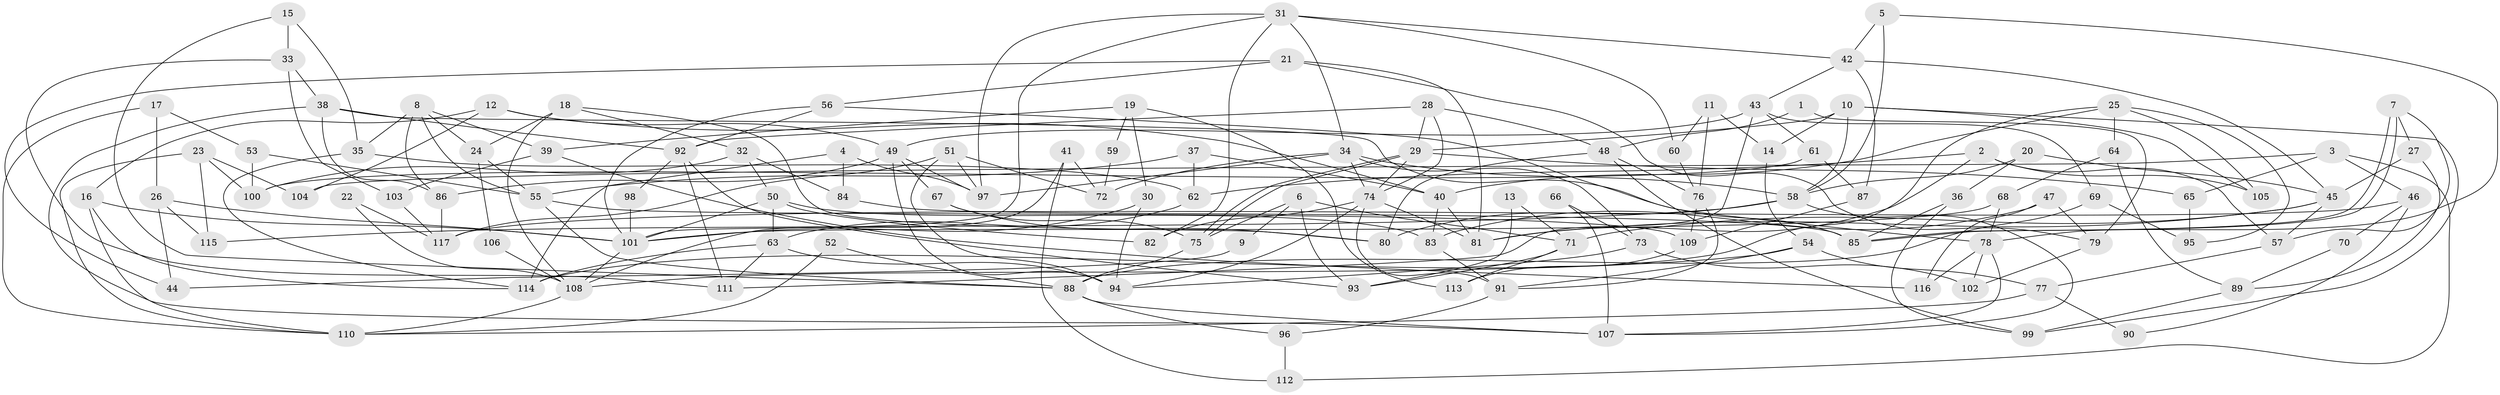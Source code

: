 // coarse degree distribution, {2: 0.0684931506849315, 5: 0.1917808219178082, 4: 0.1917808219178082, 7: 0.1232876712328767, 3: 0.1780821917808219, 6: 0.1232876712328767, 8: 0.0821917808219178, 11: 0.0273972602739726, 10: 0.0136986301369863}
// Generated by graph-tools (version 1.1) at 2025/41/03/06/25 10:41:57]
// undirected, 117 vertices, 234 edges
graph export_dot {
graph [start="1"]
  node [color=gray90,style=filled];
  1;
  2;
  3;
  4;
  5;
  6;
  7;
  8;
  9;
  10;
  11;
  12;
  13;
  14;
  15;
  16;
  17;
  18;
  19;
  20;
  21;
  22;
  23;
  24;
  25;
  26;
  27;
  28;
  29;
  30;
  31;
  32;
  33;
  34;
  35;
  36;
  37;
  38;
  39;
  40;
  41;
  42;
  43;
  44;
  45;
  46;
  47;
  48;
  49;
  50;
  51;
  52;
  53;
  54;
  55;
  56;
  57;
  58;
  59;
  60;
  61;
  62;
  63;
  64;
  65;
  66;
  67;
  68;
  69;
  70;
  71;
  72;
  73;
  74;
  75;
  76;
  77;
  78;
  79;
  80;
  81;
  82;
  83;
  84;
  85;
  86;
  87;
  88;
  89;
  90;
  91;
  92;
  93;
  94;
  95;
  96;
  97;
  98;
  99;
  100;
  101;
  102;
  103;
  104;
  105;
  106;
  107;
  108;
  109;
  110;
  111;
  112;
  113;
  114;
  115;
  116;
  117;
  1 -- 79;
  1 -- 48;
  2 -- 105;
  2 -- 62;
  2 -- 57;
  2 -- 81;
  3 -- 112;
  3 -- 65;
  3 -- 46;
  3 -- 104;
  4 -- 97;
  4 -- 114;
  4 -- 84;
  5 -- 58;
  5 -- 78;
  5 -- 42;
  6 -- 71;
  6 -- 75;
  6 -- 9;
  6 -- 93;
  7 -- 57;
  7 -- 85;
  7 -- 85;
  7 -- 27;
  8 -- 24;
  8 -- 86;
  8 -- 35;
  8 -- 39;
  8 -- 55;
  9 -- 44;
  10 -- 29;
  10 -- 99;
  10 -- 14;
  10 -- 58;
  10 -- 105;
  11 -- 76;
  11 -- 60;
  11 -- 14;
  12 -- 16;
  12 -- 40;
  12 -- 49;
  12 -- 104;
  13 -- 71;
  13 -- 93;
  14 -- 54;
  15 -- 33;
  15 -- 88;
  15 -- 35;
  16 -- 110;
  16 -- 101;
  16 -- 114;
  17 -- 53;
  17 -- 26;
  17 -- 110;
  18 -- 32;
  18 -- 108;
  18 -- 24;
  18 -- 80;
  19 -- 30;
  19 -- 113;
  19 -- 39;
  19 -- 59;
  20 -- 58;
  20 -- 45;
  20 -- 36;
  21 -- 56;
  21 -- 81;
  21 -- 44;
  21 -- 79;
  22 -- 117;
  22 -- 108;
  23 -- 104;
  23 -- 100;
  23 -- 110;
  23 -- 115;
  24 -- 55;
  24 -- 106;
  25 -- 114;
  25 -- 40;
  25 -- 64;
  25 -- 95;
  25 -- 105;
  26 -- 115;
  26 -- 101;
  26 -- 44;
  27 -- 45;
  27 -- 89;
  28 -- 48;
  28 -- 74;
  28 -- 29;
  28 -- 92;
  29 -- 75;
  29 -- 75;
  29 -- 65;
  29 -- 74;
  30 -- 94;
  30 -- 101;
  31 -- 101;
  31 -- 34;
  31 -- 42;
  31 -- 60;
  31 -- 82;
  31 -- 97;
  32 -- 84;
  32 -- 50;
  32 -- 100;
  33 -- 38;
  33 -- 111;
  33 -- 103;
  34 -- 97;
  34 -- 74;
  34 -- 58;
  34 -- 72;
  34 -- 73;
  35 -- 62;
  35 -- 114;
  36 -- 85;
  36 -- 99;
  37 -- 55;
  37 -- 62;
  37 -- 40;
  38 -- 86;
  38 -- 78;
  38 -- 92;
  38 -- 107;
  39 -- 103;
  39 -- 116;
  40 -- 83;
  40 -- 81;
  41 -- 108;
  41 -- 72;
  41 -- 112;
  42 -- 43;
  42 -- 45;
  42 -- 87;
  43 -- 49;
  43 -- 61;
  43 -- 69;
  43 -- 111;
  45 -- 81;
  45 -- 57;
  45 -- 71;
  46 -- 117;
  46 -- 70;
  46 -- 90;
  47 -- 83;
  47 -- 116;
  47 -- 79;
  48 -- 80;
  48 -- 99;
  48 -- 76;
  49 -- 94;
  49 -- 67;
  49 -- 86;
  49 -- 97;
  50 -- 63;
  50 -- 82;
  50 -- 83;
  50 -- 101;
  51 -- 94;
  51 -- 97;
  51 -- 72;
  51 -- 117;
  52 -- 88;
  52 -- 110;
  53 -- 100;
  53 -- 55;
  54 -- 77;
  54 -- 91;
  54 -- 108;
  55 -- 88;
  55 -- 109;
  56 -- 101;
  56 -- 92;
  56 -- 85;
  57 -- 77;
  58 -- 80;
  58 -- 107;
  58 -- 115;
  59 -- 72;
  60 -- 76;
  61 -- 87;
  61 -- 100;
  62 -- 63;
  63 -- 111;
  63 -- 114;
  63 -- 94;
  64 -- 68;
  64 -- 89;
  65 -- 95;
  66 -- 73;
  66 -- 107;
  67 -- 80;
  67 -- 75;
  68 -- 78;
  68 -- 101;
  69 -- 88;
  69 -- 95;
  70 -- 89;
  71 -- 93;
  71 -- 113;
  73 -- 94;
  73 -- 102;
  74 -- 81;
  74 -- 82;
  74 -- 91;
  74 -- 94;
  75 -- 88;
  76 -- 91;
  76 -- 109;
  77 -- 110;
  77 -- 90;
  78 -- 107;
  78 -- 102;
  78 -- 116;
  79 -- 102;
  83 -- 91;
  84 -- 85;
  86 -- 117;
  87 -- 109;
  88 -- 107;
  88 -- 96;
  89 -- 99;
  91 -- 96;
  92 -- 93;
  92 -- 98;
  92 -- 111;
  96 -- 112;
  98 -- 101;
  101 -- 108;
  103 -- 117;
  106 -- 108;
  108 -- 110;
  109 -- 113;
}
